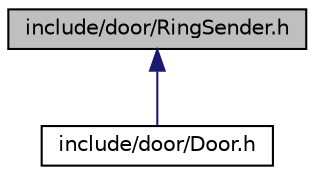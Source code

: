 digraph "include/door/RingSender.h"
{
 // LATEX_PDF_SIZE
  edge [fontname="Helvetica",fontsize="10",labelfontname="Helvetica",labelfontsize="10"];
  node [fontname="Helvetica",fontsize="10",shape=record];
  Node1 [label="include/door/RingSender.h",height=0.2,width=0.4,color="black", fillcolor="grey75", style="filled", fontcolor="black",tooltip="RingSender class."];
  Node1 -> Node2 [dir="back",color="midnightblue",fontsize="10",style="solid",fontname="Helvetica"];
  Node2 [label="include/door/Door.h",height=0.2,width=0.4,color="black", fillcolor="white", style="filled",URL="$Door_8h.html",tooltip="The Main door class."];
}

